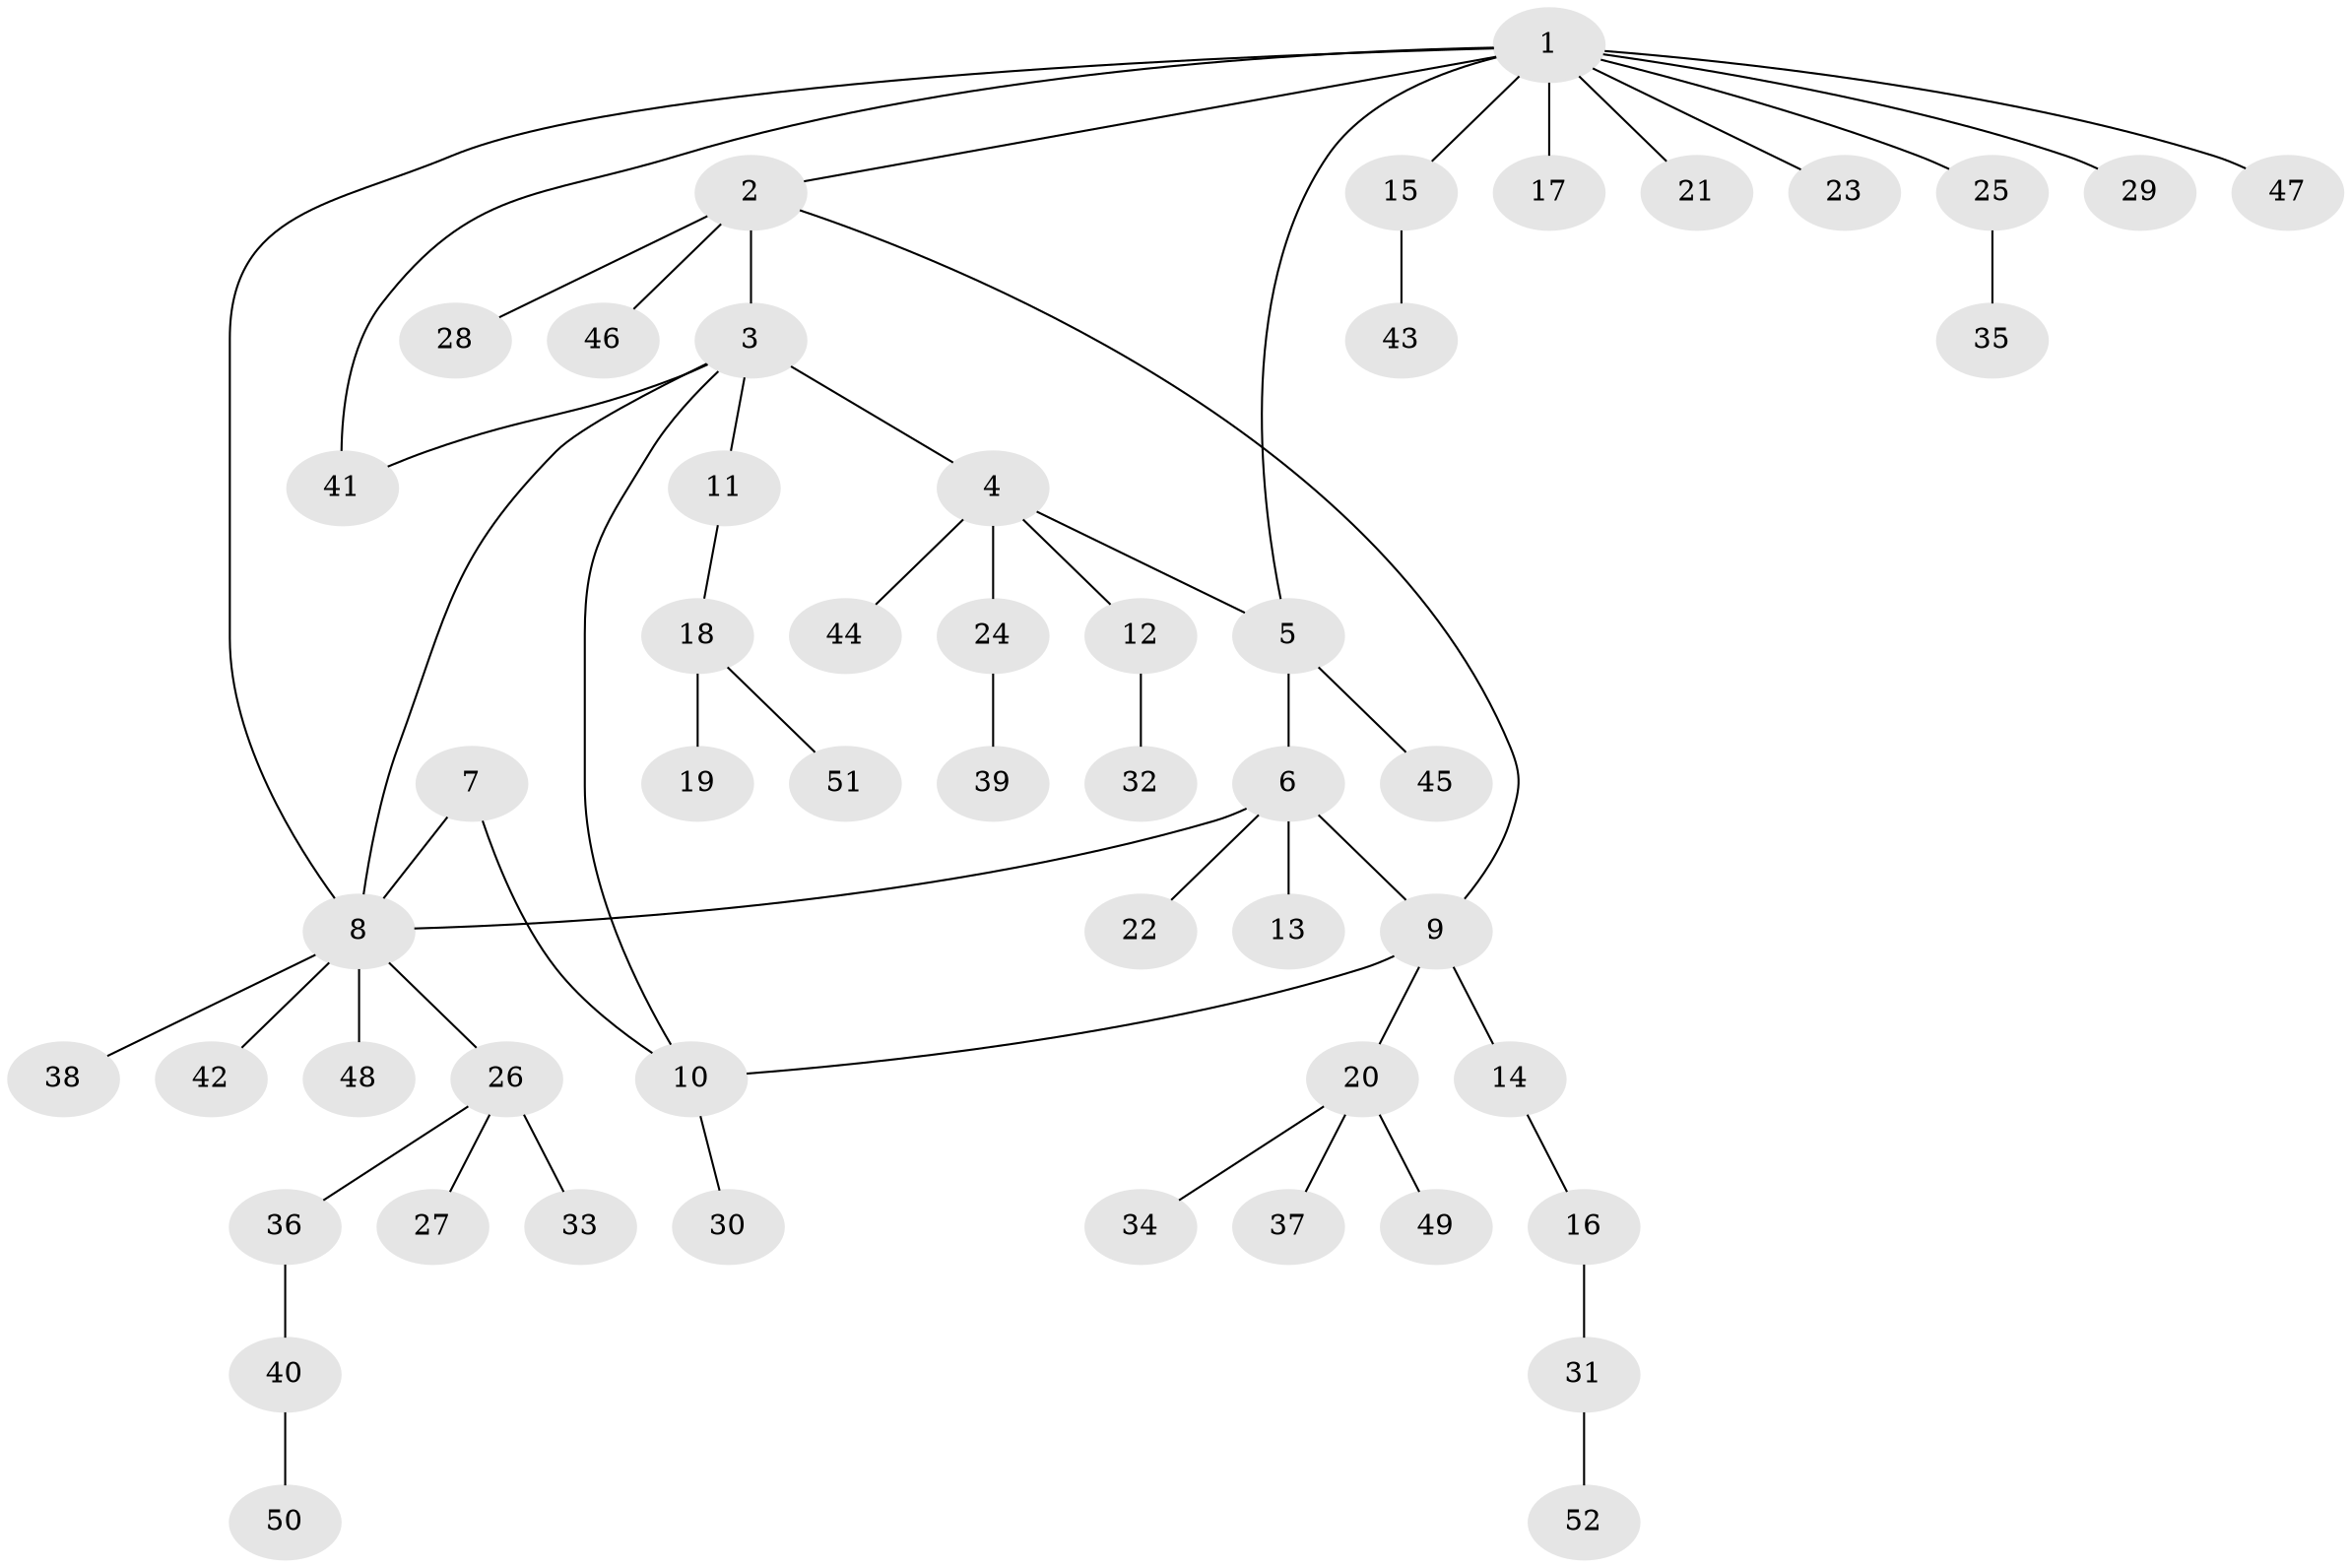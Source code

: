 // Generated by graph-tools (version 1.1) at 2025/11/02/27/25 16:11:33]
// undirected, 52 vertices, 58 edges
graph export_dot {
graph [start="1"]
  node [color=gray90,style=filled];
  1;
  2;
  3;
  4;
  5;
  6;
  7;
  8;
  9;
  10;
  11;
  12;
  13;
  14;
  15;
  16;
  17;
  18;
  19;
  20;
  21;
  22;
  23;
  24;
  25;
  26;
  27;
  28;
  29;
  30;
  31;
  32;
  33;
  34;
  35;
  36;
  37;
  38;
  39;
  40;
  41;
  42;
  43;
  44;
  45;
  46;
  47;
  48;
  49;
  50;
  51;
  52;
  1 -- 2;
  1 -- 5;
  1 -- 8;
  1 -- 15;
  1 -- 17;
  1 -- 21;
  1 -- 23;
  1 -- 25;
  1 -- 29;
  1 -- 41;
  1 -- 47;
  2 -- 3;
  2 -- 9;
  2 -- 28;
  2 -- 46;
  3 -- 4;
  3 -- 8;
  3 -- 10;
  3 -- 11;
  3 -- 41;
  4 -- 5;
  4 -- 12;
  4 -- 24;
  4 -- 44;
  5 -- 6;
  5 -- 45;
  6 -- 8;
  6 -- 9;
  6 -- 13;
  6 -- 22;
  7 -- 8;
  7 -- 10;
  8 -- 26;
  8 -- 38;
  8 -- 42;
  8 -- 48;
  9 -- 10;
  9 -- 14;
  9 -- 20;
  10 -- 30;
  11 -- 18;
  12 -- 32;
  14 -- 16;
  15 -- 43;
  16 -- 31;
  18 -- 19;
  18 -- 51;
  20 -- 34;
  20 -- 37;
  20 -- 49;
  24 -- 39;
  25 -- 35;
  26 -- 27;
  26 -- 33;
  26 -- 36;
  31 -- 52;
  36 -- 40;
  40 -- 50;
}
